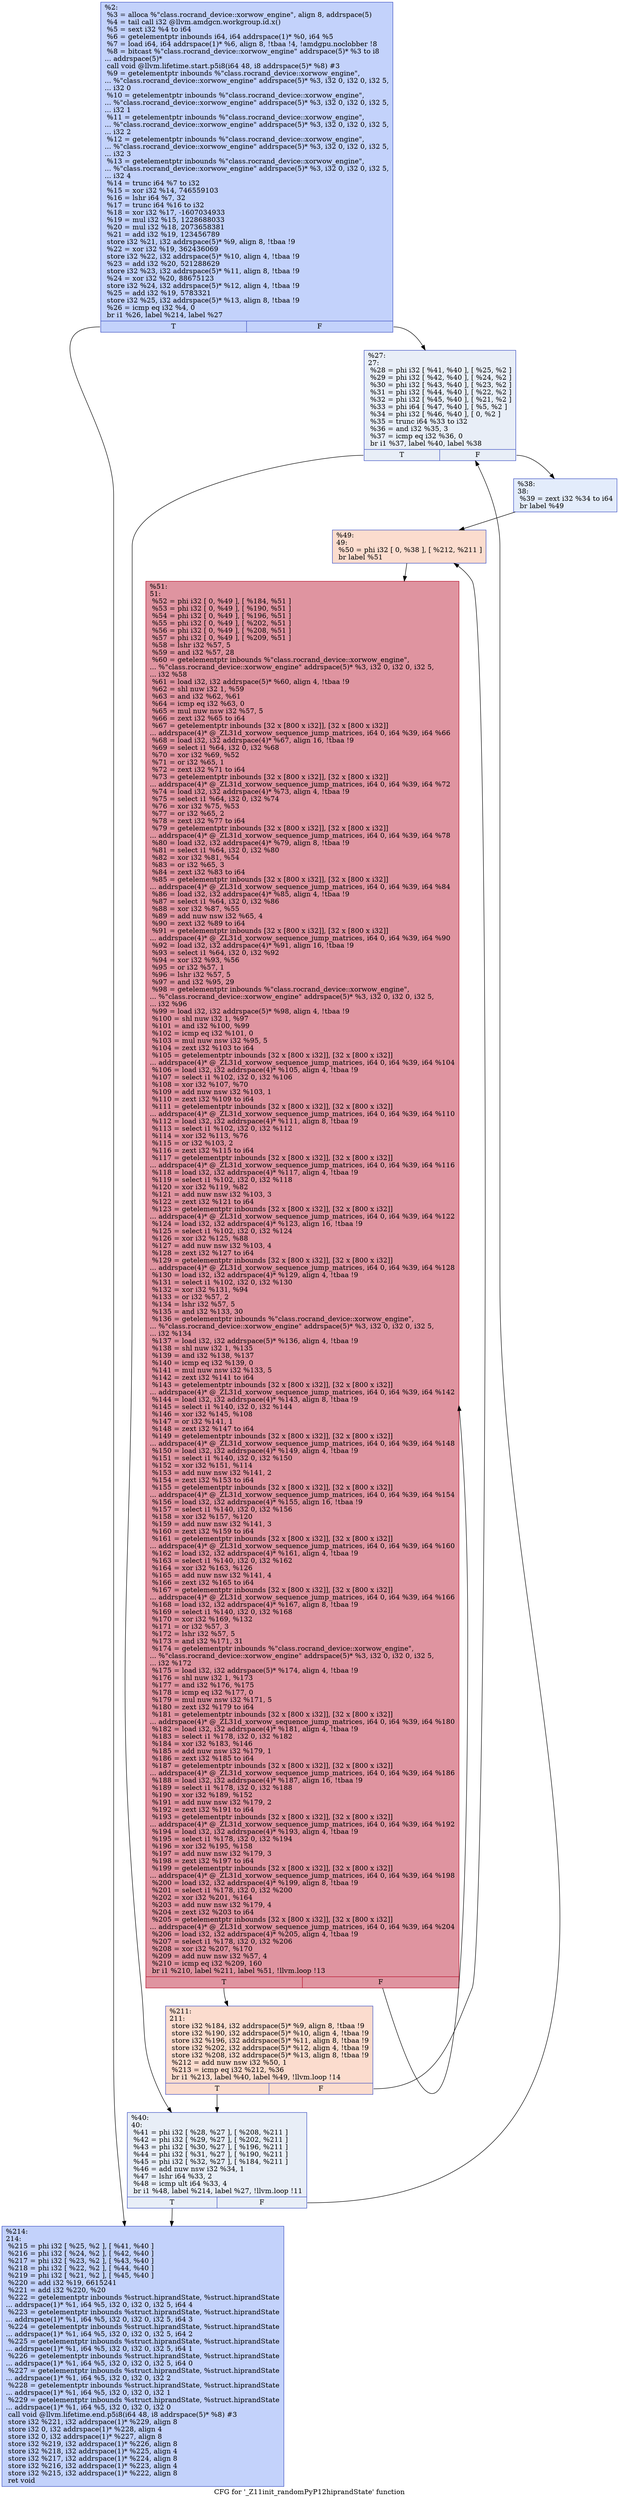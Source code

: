 digraph "CFG for '_Z11init_randomPyP12hiprandState' function" {
	label="CFG for '_Z11init_randomPyP12hiprandState' function";

	Node0x4e329f0 [shape=record,color="#3d50c3ff", style=filled, fillcolor="#779af770",label="{%2:\l  %3 = alloca %\"class.rocrand_device::xorwow_engine\", align 8, addrspace(5)\l  %4 = tail call i32 @llvm.amdgcn.workgroup.id.x()\l  %5 = sext i32 %4 to i64\l  %6 = getelementptr inbounds i64, i64 addrspace(1)* %0, i64 %5\l  %7 = load i64, i64 addrspace(1)* %6, align 8, !tbaa !4, !amdgpu.noclobber !8\l  %8 = bitcast %\"class.rocrand_device::xorwow_engine\" addrspace(5)* %3 to i8\l... addrspace(5)*\l  call void @llvm.lifetime.start.p5i8(i64 48, i8 addrspace(5)* %8) #3\l  %9 = getelementptr inbounds %\"class.rocrand_device::xorwow_engine\",\l... %\"class.rocrand_device::xorwow_engine\" addrspace(5)* %3, i32 0, i32 0, i32 5,\l... i32 0\l  %10 = getelementptr inbounds %\"class.rocrand_device::xorwow_engine\",\l... %\"class.rocrand_device::xorwow_engine\" addrspace(5)* %3, i32 0, i32 0, i32 5,\l... i32 1\l  %11 = getelementptr inbounds %\"class.rocrand_device::xorwow_engine\",\l... %\"class.rocrand_device::xorwow_engine\" addrspace(5)* %3, i32 0, i32 0, i32 5,\l... i32 2\l  %12 = getelementptr inbounds %\"class.rocrand_device::xorwow_engine\",\l... %\"class.rocrand_device::xorwow_engine\" addrspace(5)* %3, i32 0, i32 0, i32 5,\l... i32 3\l  %13 = getelementptr inbounds %\"class.rocrand_device::xorwow_engine\",\l... %\"class.rocrand_device::xorwow_engine\" addrspace(5)* %3, i32 0, i32 0, i32 5,\l... i32 4\l  %14 = trunc i64 %7 to i32\l  %15 = xor i32 %14, 746559103\l  %16 = lshr i64 %7, 32\l  %17 = trunc i64 %16 to i32\l  %18 = xor i32 %17, -1607034933\l  %19 = mul i32 %15, 1228688033\l  %20 = mul i32 %18, 2073658381\l  %21 = add i32 %19, 123456789\l  store i32 %21, i32 addrspace(5)* %9, align 8, !tbaa !9\l  %22 = xor i32 %19, 362436069\l  store i32 %22, i32 addrspace(5)* %10, align 4, !tbaa !9\l  %23 = add i32 %20, 521288629\l  store i32 %23, i32 addrspace(5)* %11, align 8, !tbaa !9\l  %24 = xor i32 %20, 88675123\l  store i32 %24, i32 addrspace(5)* %12, align 4, !tbaa !9\l  %25 = add i32 %19, 5783321\l  store i32 %25, i32 addrspace(5)* %13, align 8, !tbaa !9\l  %26 = icmp eq i32 %4, 0\l  br i1 %26, label %214, label %27\l|{<s0>T|<s1>F}}"];
	Node0x4e329f0:s0 -> Node0x4e39080;
	Node0x4e329f0:s1 -> Node0x4e39110;
	Node0x4e39110 [shape=record,color="#3d50c3ff", style=filled, fillcolor="#cbd8ee70",label="{%27:\l27:                                               \l  %28 = phi i32 [ %41, %40 ], [ %25, %2 ]\l  %29 = phi i32 [ %42, %40 ], [ %24, %2 ]\l  %30 = phi i32 [ %43, %40 ], [ %23, %2 ]\l  %31 = phi i32 [ %44, %40 ], [ %22, %2 ]\l  %32 = phi i32 [ %45, %40 ], [ %21, %2 ]\l  %33 = phi i64 [ %47, %40 ], [ %5, %2 ]\l  %34 = phi i32 [ %46, %40 ], [ 0, %2 ]\l  %35 = trunc i64 %33 to i32\l  %36 = and i32 %35, 3\l  %37 = icmp eq i32 %36, 0\l  br i1 %37, label %40, label %38\l|{<s0>T|<s1>F}}"];
	Node0x4e39110:s0 -> Node0x4e39250;
	Node0x4e39110:s1 -> Node0x4e39d00;
	Node0x4e39d00 [shape=record,color="#3d50c3ff", style=filled, fillcolor="#bfd3f670",label="{%38:\l38:                                               \l  %39 = zext i32 %34 to i64\l  br label %49\l}"];
	Node0x4e39d00 -> Node0x4e39eb0;
	Node0x4e39250 [shape=record,color="#3d50c3ff", style=filled, fillcolor="#cbd8ee70",label="{%40:\l40:                                               \l  %41 = phi i32 [ %28, %27 ], [ %208, %211 ]\l  %42 = phi i32 [ %29, %27 ], [ %202, %211 ]\l  %43 = phi i32 [ %30, %27 ], [ %196, %211 ]\l  %44 = phi i32 [ %31, %27 ], [ %190, %211 ]\l  %45 = phi i32 [ %32, %27 ], [ %184, %211 ]\l  %46 = add nuw nsw i32 %34, 1\l  %47 = lshr i64 %33, 2\l  %48 = icmp ult i64 %33, 4\l  br i1 %48, label %214, label %27, !llvm.loop !11\l|{<s0>T|<s1>F}}"];
	Node0x4e39250:s0 -> Node0x4e39080;
	Node0x4e39250:s1 -> Node0x4e39110;
	Node0x4e39eb0 [shape=record,color="#3d50c3ff", style=filled, fillcolor="#f7af9170",label="{%49:\l49:                                               \l  %50 = phi i32 [ 0, %38 ], [ %212, %211 ]\l  br label %51\l}"];
	Node0x4e39eb0 -> Node0x4e3a730;
	Node0x4e3a730 [shape=record,color="#b70d28ff", style=filled, fillcolor="#b70d2870",label="{%51:\l51:                                               \l  %52 = phi i32 [ 0, %49 ], [ %184, %51 ]\l  %53 = phi i32 [ 0, %49 ], [ %190, %51 ]\l  %54 = phi i32 [ 0, %49 ], [ %196, %51 ]\l  %55 = phi i32 [ 0, %49 ], [ %202, %51 ]\l  %56 = phi i32 [ 0, %49 ], [ %208, %51 ]\l  %57 = phi i32 [ 0, %49 ], [ %209, %51 ]\l  %58 = lshr i32 %57, 5\l  %59 = and i32 %57, 28\l  %60 = getelementptr inbounds %\"class.rocrand_device::xorwow_engine\",\l... %\"class.rocrand_device::xorwow_engine\" addrspace(5)* %3, i32 0, i32 0, i32 5,\l... i32 %58\l  %61 = load i32, i32 addrspace(5)* %60, align 4, !tbaa !9\l  %62 = shl nuw i32 1, %59\l  %63 = and i32 %62, %61\l  %64 = icmp eq i32 %63, 0\l  %65 = mul nuw nsw i32 %57, 5\l  %66 = zext i32 %65 to i64\l  %67 = getelementptr inbounds [32 x [800 x i32]], [32 x [800 x i32]]\l... addrspace(4)* @_ZL31d_xorwow_sequence_jump_matrices, i64 0, i64 %39, i64 %66\l  %68 = load i32, i32 addrspace(4)* %67, align 16, !tbaa !9\l  %69 = select i1 %64, i32 0, i32 %68\l  %70 = xor i32 %69, %52\l  %71 = or i32 %65, 1\l  %72 = zext i32 %71 to i64\l  %73 = getelementptr inbounds [32 x [800 x i32]], [32 x [800 x i32]]\l... addrspace(4)* @_ZL31d_xorwow_sequence_jump_matrices, i64 0, i64 %39, i64 %72\l  %74 = load i32, i32 addrspace(4)* %73, align 4, !tbaa !9\l  %75 = select i1 %64, i32 0, i32 %74\l  %76 = xor i32 %75, %53\l  %77 = or i32 %65, 2\l  %78 = zext i32 %77 to i64\l  %79 = getelementptr inbounds [32 x [800 x i32]], [32 x [800 x i32]]\l... addrspace(4)* @_ZL31d_xorwow_sequence_jump_matrices, i64 0, i64 %39, i64 %78\l  %80 = load i32, i32 addrspace(4)* %79, align 8, !tbaa !9\l  %81 = select i1 %64, i32 0, i32 %80\l  %82 = xor i32 %81, %54\l  %83 = or i32 %65, 3\l  %84 = zext i32 %83 to i64\l  %85 = getelementptr inbounds [32 x [800 x i32]], [32 x [800 x i32]]\l... addrspace(4)* @_ZL31d_xorwow_sequence_jump_matrices, i64 0, i64 %39, i64 %84\l  %86 = load i32, i32 addrspace(4)* %85, align 4, !tbaa !9\l  %87 = select i1 %64, i32 0, i32 %86\l  %88 = xor i32 %87, %55\l  %89 = add nuw nsw i32 %65, 4\l  %90 = zext i32 %89 to i64\l  %91 = getelementptr inbounds [32 x [800 x i32]], [32 x [800 x i32]]\l... addrspace(4)* @_ZL31d_xorwow_sequence_jump_matrices, i64 0, i64 %39, i64 %90\l  %92 = load i32, i32 addrspace(4)* %91, align 16, !tbaa !9\l  %93 = select i1 %64, i32 0, i32 %92\l  %94 = xor i32 %93, %56\l  %95 = or i32 %57, 1\l  %96 = lshr i32 %57, 5\l  %97 = and i32 %95, 29\l  %98 = getelementptr inbounds %\"class.rocrand_device::xorwow_engine\",\l... %\"class.rocrand_device::xorwow_engine\" addrspace(5)* %3, i32 0, i32 0, i32 5,\l... i32 %96\l  %99 = load i32, i32 addrspace(5)* %98, align 4, !tbaa !9\l  %100 = shl nuw i32 1, %97\l  %101 = and i32 %100, %99\l  %102 = icmp eq i32 %101, 0\l  %103 = mul nuw nsw i32 %95, 5\l  %104 = zext i32 %103 to i64\l  %105 = getelementptr inbounds [32 x [800 x i32]], [32 x [800 x i32]]\l... addrspace(4)* @_ZL31d_xorwow_sequence_jump_matrices, i64 0, i64 %39, i64 %104\l  %106 = load i32, i32 addrspace(4)* %105, align 4, !tbaa !9\l  %107 = select i1 %102, i32 0, i32 %106\l  %108 = xor i32 %107, %70\l  %109 = add nuw nsw i32 %103, 1\l  %110 = zext i32 %109 to i64\l  %111 = getelementptr inbounds [32 x [800 x i32]], [32 x [800 x i32]]\l... addrspace(4)* @_ZL31d_xorwow_sequence_jump_matrices, i64 0, i64 %39, i64 %110\l  %112 = load i32, i32 addrspace(4)* %111, align 8, !tbaa !9\l  %113 = select i1 %102, i32 0, i32 %112\l  %114 = xor i32 %113, %76\l  %115 = or i32 %103, 2\l  %116 = zext i32 %115 to i64\l  %117 = getelementptr inbounds [32 x [800 x i32]], [32 x [800 x i32]]\l... addrspace(4)* @_ZL31d_xorwow_sequence_jump_matrices, i64 0, i64 %39, i64 %116\l  %118 = load i32, i32 addrspace(4)* %117, align 4, !tbaa !9\l  %119 = select i1 %102, i32 0, i32 %118\l  %120 = xor i32 %119, %82\l  %121 = add nuw nsw i32 %103, 3\l  %122 = zext i32 %121 to i64\l  %123 = getelementptr inbounds [32 x [800 x i32]], [32 x [800 x i32]]\l... addrspace(4)* @_ZL31d_xorwow_sequence_jump_matrices, i64 0, i64 %39, i64 %122\l  %124 = load i32, i32 addrspace(4)* %123, align 16, !tbaa !9\l  %125 = select i1 %102, i32 0, i32 %124\l  %126 = xor i32 %125, %88\l  %127 = add nuw nsw i32 %103, 4\l  %128 = zext i32 %127 to i64\l  %129 = getelementptr inbounds [32 x [800 x i32]], [32 x [800 x i32]]\l... addrspace(4)* @_ZL31d_xorwow_sequence_jump_matrices, i64 0, i64 %39, i64 %128\l  %130 = load i32, i32 addrspace(4)* %129, align 4, !tbaa !9\l  %131 = select i1 %102, i32 0, i32 %130\l  %132 = xor i32 %131, %94\l  %133 = or i32 %57, 2\l  %134 = lshr i32 %57, 5\l  %135 = and i32 %133, 30\l  %136 = getelementptr inbounds %\"class.rocrand_device::xorwow_engine\",\l... %\"class.rocrand_device::xorwow_engine\" addrspace(5)* %3, i32 0, i32 0, i32 5,\l... i32 %134\l  %137 = load i32, i32 addrspace(5)* %136, align 4, !tbaa !9\l  %138 = shl nuw i32 1, %135\l  %139 = and i32 %138, %137\l  %140 = icmp eq i32 %139, 0\l  %141 = mul nuw nsw i32 %133, 5\l  %142 = zext i32 %141 to i64\l  %143 = getelementptr inbounds [32 x [800 x i32]], [32 x [800 x i32]]\l... addrspace(4)* @_ZL31d_xorwow_sequence_jump_matrices, i64 0, i64 %39, i64 %142\l  %144 = load i32, i32 addrspace(4)* %143, align 8, !tbaa !9\l  %145 = select i1 %140, i32 0, i32 %144\l  %146 = xor i32 %145, %108\l  %147 = or i32 %141, 1\l  %148 = zext i32 %147 to i64\l  %149 = getelementptr inbounds [32 x [800 x i32]], [32 x [800 x i32]]\l... addrspace(4)* @_ZL31d_xorwow_sequence_jump_matrices, i64 0, i64 %39, i64 %148\l  %150 = load i32, i32 addrspace(4)* %149, align 4, !tbaa !9\l  %151 = select i1 %140, i32 0, i32 %150\l  %152 = xor i32 %151, %114\l  %153 = add nuw nsw i32 %141, 2\l  %154 = zext i32 %153 to i64\l  %155 = getelementptr inbounds [32 x [800 x i32]], [32 x [800 x i32]]\l... addrspace(4)* @_ZL31d_xorwow_sequence_jump_matrices, i64 0, i64 %39, i64 %154\l  %156 = load i32, i32 addrspace(4)* %155, align 16, !tbaa !9\l  %157 = select i1 %140, i32 0, i32 %156\l  %158 = xor i32 %157, %120\l  %159 = add nuw nsw i32 %141, 3\l  %160 = zext i32 %159 to i64\l  %161 = getelementptr inbounds [32 x [800 x i32]], [32 x [800 x i32]]\l... addrspace(4)* @_ZL31d_xorwow_sequence_jump_matrices, i64 0, i64 %39, i64 %160\l  %162 = load i32, i32 addrspace(4)* %161, align 4, !tbaa !9\l  %163 = select i1 %140, i32 0, i32 %162\l  %164 = xor i32 %163, %126\l  %165 = add nuw nsw i32 %141, 4\l  %166 = zext i32 %165 to i64\l  %167 = getelementptr inbounds [32 x [800 x i32]], [32 x [800 x i32]]\l... addrspace(4)* @_ZL31d_xorwow_sequence_jump_matrices, i64 0, i64 %39, i64 %166\l  %168 = load i32, i32 addrspace(4)* %167, align 8, !tbaa !9\l  %169 = select i1 %140, i32 0, i32 %168\l  %170 = xor i32 %169, %132\l  %171 = or i32 %57, 3\l  %172 = lshr i32 %57, 5\l  %173 = and i32 %171, 31\l  %174 = getelementptr inbounds %\"class.rocrand_device::xorwow_engine\",\l... %\"class.rocrand_device::xorwow_engine\" addrspace(5)* %3, i32 0, i32 0, i32 5,\l... i32 %172\l  %175 = load i32, i32 addrspace(5)* %174, align 4, !tbaa !9\l  %176 = shl nuw i32 1, %173\l  %177 = and i32 %176, %175\l  %178 = icmp eq i32 %177, 0\l  %179 = mul nuw nsw i32 %171, 5\l  %180 = zext i32 %179 to i64\l  %181 = getelementptr inbounds [32 x [800 x i32]], [32 x [800 x i32]]\l... addrspace(4)* @_ZL31d_xorwow_sequence_jump_matrices, i64 0, i64 %39, i64 %180\l  %182 = load i32, i32 addrspace(4)* %181, align 4, !tbaa !9\l  %183 = select i1 %178, i32 0, i32 %182\l  %184 = xor i32 %183, %146\l  %185 = add nuw nsw i32 %179, 1\l  %186 = zext i32 %185 to i64\l  %187 = getelementptr inbounds [32 x [800 x i32]], [32 x [800 x i32]]\l... addrspace(4)* @_ZL31d_xorwow_sequence_jump_matrices, i64 0, i64 %39, i64 %186\l  %188 = load i32, i32 addrspace(4)* %187, align 16, !tbaa !9\l  %189 = select i1 %178, i32 0, i32 %188\l  %190 = xor i32 %189, %152\l  %191 = add nuw nsw i32 %179, 2\l  %192 = zext i32 %191 to i64\l  %193 = getelementptr inbounds [32 x [800 x i32]], [32 x [800 x i32]]\l... addrspace(4)* @_ZL31d_xorwow_sequence_jump_matrices, i64 0, i64 %39, i64 %192\l  %194 = load i32, i32 addrspace(4)* %193, align 4, !tbaa !9\l  %195 = select i1 %178, i32 0, i32 %194\l  %196 = xor i32 %195, %158\l  %197 = add nuw nsw i32 %179, 3\l  %198 = zext i32 %197 to i64\l  %199 = getelementptr inbounds [32 x [800 x i32]], [32 x [800 x i32]]\l... addrspace(4)* @_ZL31d_xorwow_sequence_jump_matrices, i64 0, i64 %39, i64 %198\l  %200 = load i32, i32 addrspace(4)* %199, align 8, !tbaa !9\l  %201 = select i1 %178, i32 0, i32 %200\l  %202 = xor i32 %201, %164\l  %203 = add nuw nsw i32 %179, 4\l  %204 = zext i32 %203 to i64\l  %205 = getelementptr inbounds [32 x [800 x i32]], [32 x [800 x i32]]\l... addrspace(4)* @_ZL31d_xorwow_sequence_jump_matrices, i64 0, i64 %39, i64 %204\l  %206 = load i32, i32 addrspace(4)* %205, align 4, !tbaa !9\l  %207 = select i1 %178, i32 0, i32 %206\l  %208 = xor i32 %207, %170\l  %209 = add nuw nsw i32 %57, 4\l  %210 = icmp eq i32 %209, 160\l  br i1 %210, label %211, label %51, !llvm.loop !13\l|{<s0>T|<s1>F}}"];
	Node0x4e3a730:s0 -> Node0x4e39fa0;
	Node0x4e3a730:s1 -> Node0x4e3a730;
	Node0x4e39fa0 [shape=record,color="#3d50c3ff", style=filled, fillcolor="#f7af9170",label="{%211:\l211:                                              \l  store i32 %184, i32 addrspace(5)* %9, align 8, !tbaa !9\l  store i32 %190, i32 addrspace(5)* %10, align 4, !tbaa !9\l  store i32 %196, i32 addrspace(5)* %11, align 8, !tbaa !9\l  store i32 %202, i32 addrspace(5)* %12, align 4, !tbaa !9\l  store i32 %208, i32 addrspace(5)* %13, align 8, !tbaa !9\l  %212 = add nuw nsw i32 %50, 1\l  %213 = icmp eq i32 %212, %36\l  br i1 %213, label %40, label %49, !llvm.loop !14\l|{<s0>T|<s1>F}}"];
	Node0x4e39fa0:s0 -> Node0x4e39250;
	Node0x4e39fa0:s1 -> Node0x4e39eb0;
	Node0x4e39080 [shape=record,color="#3d50c3ff", style=filled, fillcolor="#779af770",label="{%214:\l214:                                              \l  %215 = phi i32 [ %25, %2 ], [ %41, %40 ]\l  %216 = phi i32 [ %24, %2 ], [ %42, %40 ]\l  %217 = phi i32 [ %23, %2 ], [ %43, %40 ]\l  %218 = phi i32 [ %22, %2 ], [ %44, %40 ]\l  %219 = phi i32 [ %21, %2 ], [ %45, %40 ]\l  %220 = add i32 %19, 6615241\l  %221 = add i32 %220, %20\l  %222 = getelementptr inbounds %struct.hiprandState, %struct.hiprandState\l... addrspace(1)* %1, i64 %5, i32 0, i32 0, i32 5, i64 4\l  %223 = getelementptr inbounds %struct.hiprandState, %struct.hiprandState\l... addrspace(1)* %1, i64 %5, i32 0, i32 0, i32 5, i64 3\l  %224 = getelementptr inbounds %struct.hiprandState, %struct.hiprandState\l... addrspace(1)* %1, i64 %5, i32 0, i32 0, i32 5, i64 2\l  %225 = getelementptr inbounds %struct.hiprandState, %struct.hiprandState\l... addrspace(1)* %1, i64 %5, i32 0, i32 0, i32 5, i64 1\l  %226 = getelementptr inbounds %struct.hiprandState, %struct.hiprandState\l... addrspace(1)* %1, i64 %5, i32 0, i32 0, i32 5, i64 0\l  %227 = getelementptr inbounds %struct.hiprandState, %struct.hiprandState\l... addrspace(1)* %1, i64 %5, i32 0, i32 0, i32 2\l  %228 = getelementptr inbounds %struct.hiprandState, %struct.hiprandState\l... addrspace(1)* %1, i64 %5, i32 0, i32 0, i32 1\l  %229 = getelementptr inbounds %struct.hiprandState, %struct.hiprandState\l... addrspace(1)* %1, i64 %5, i32 0, i32 0, i32 0\l  call void @llvm.lifetime.end.p5i8(i64 48, i8 addrspace(5)* %8) #3\l  store i32 %221, i32 addrspace(1)* %229, align 8\l  store i32 0, i32 addrspace(1)* %228, align 4\l  store i32 0, i32 addrspace(1)* %227, align 8\l  store i32 %219, i32 addrspace(1)* %226, align 8\l  store i32 %218, i32 addrspace(1)* %225, align 4\l  store i32 %217, i32 addrspace(1)* %224, align 8\l  store i32 %216, i32 addrspace(1)* %223, align 4\l  store i32 %215, i32 addrspace(1)* %222, align 8\l  ret void\l}"];
}
